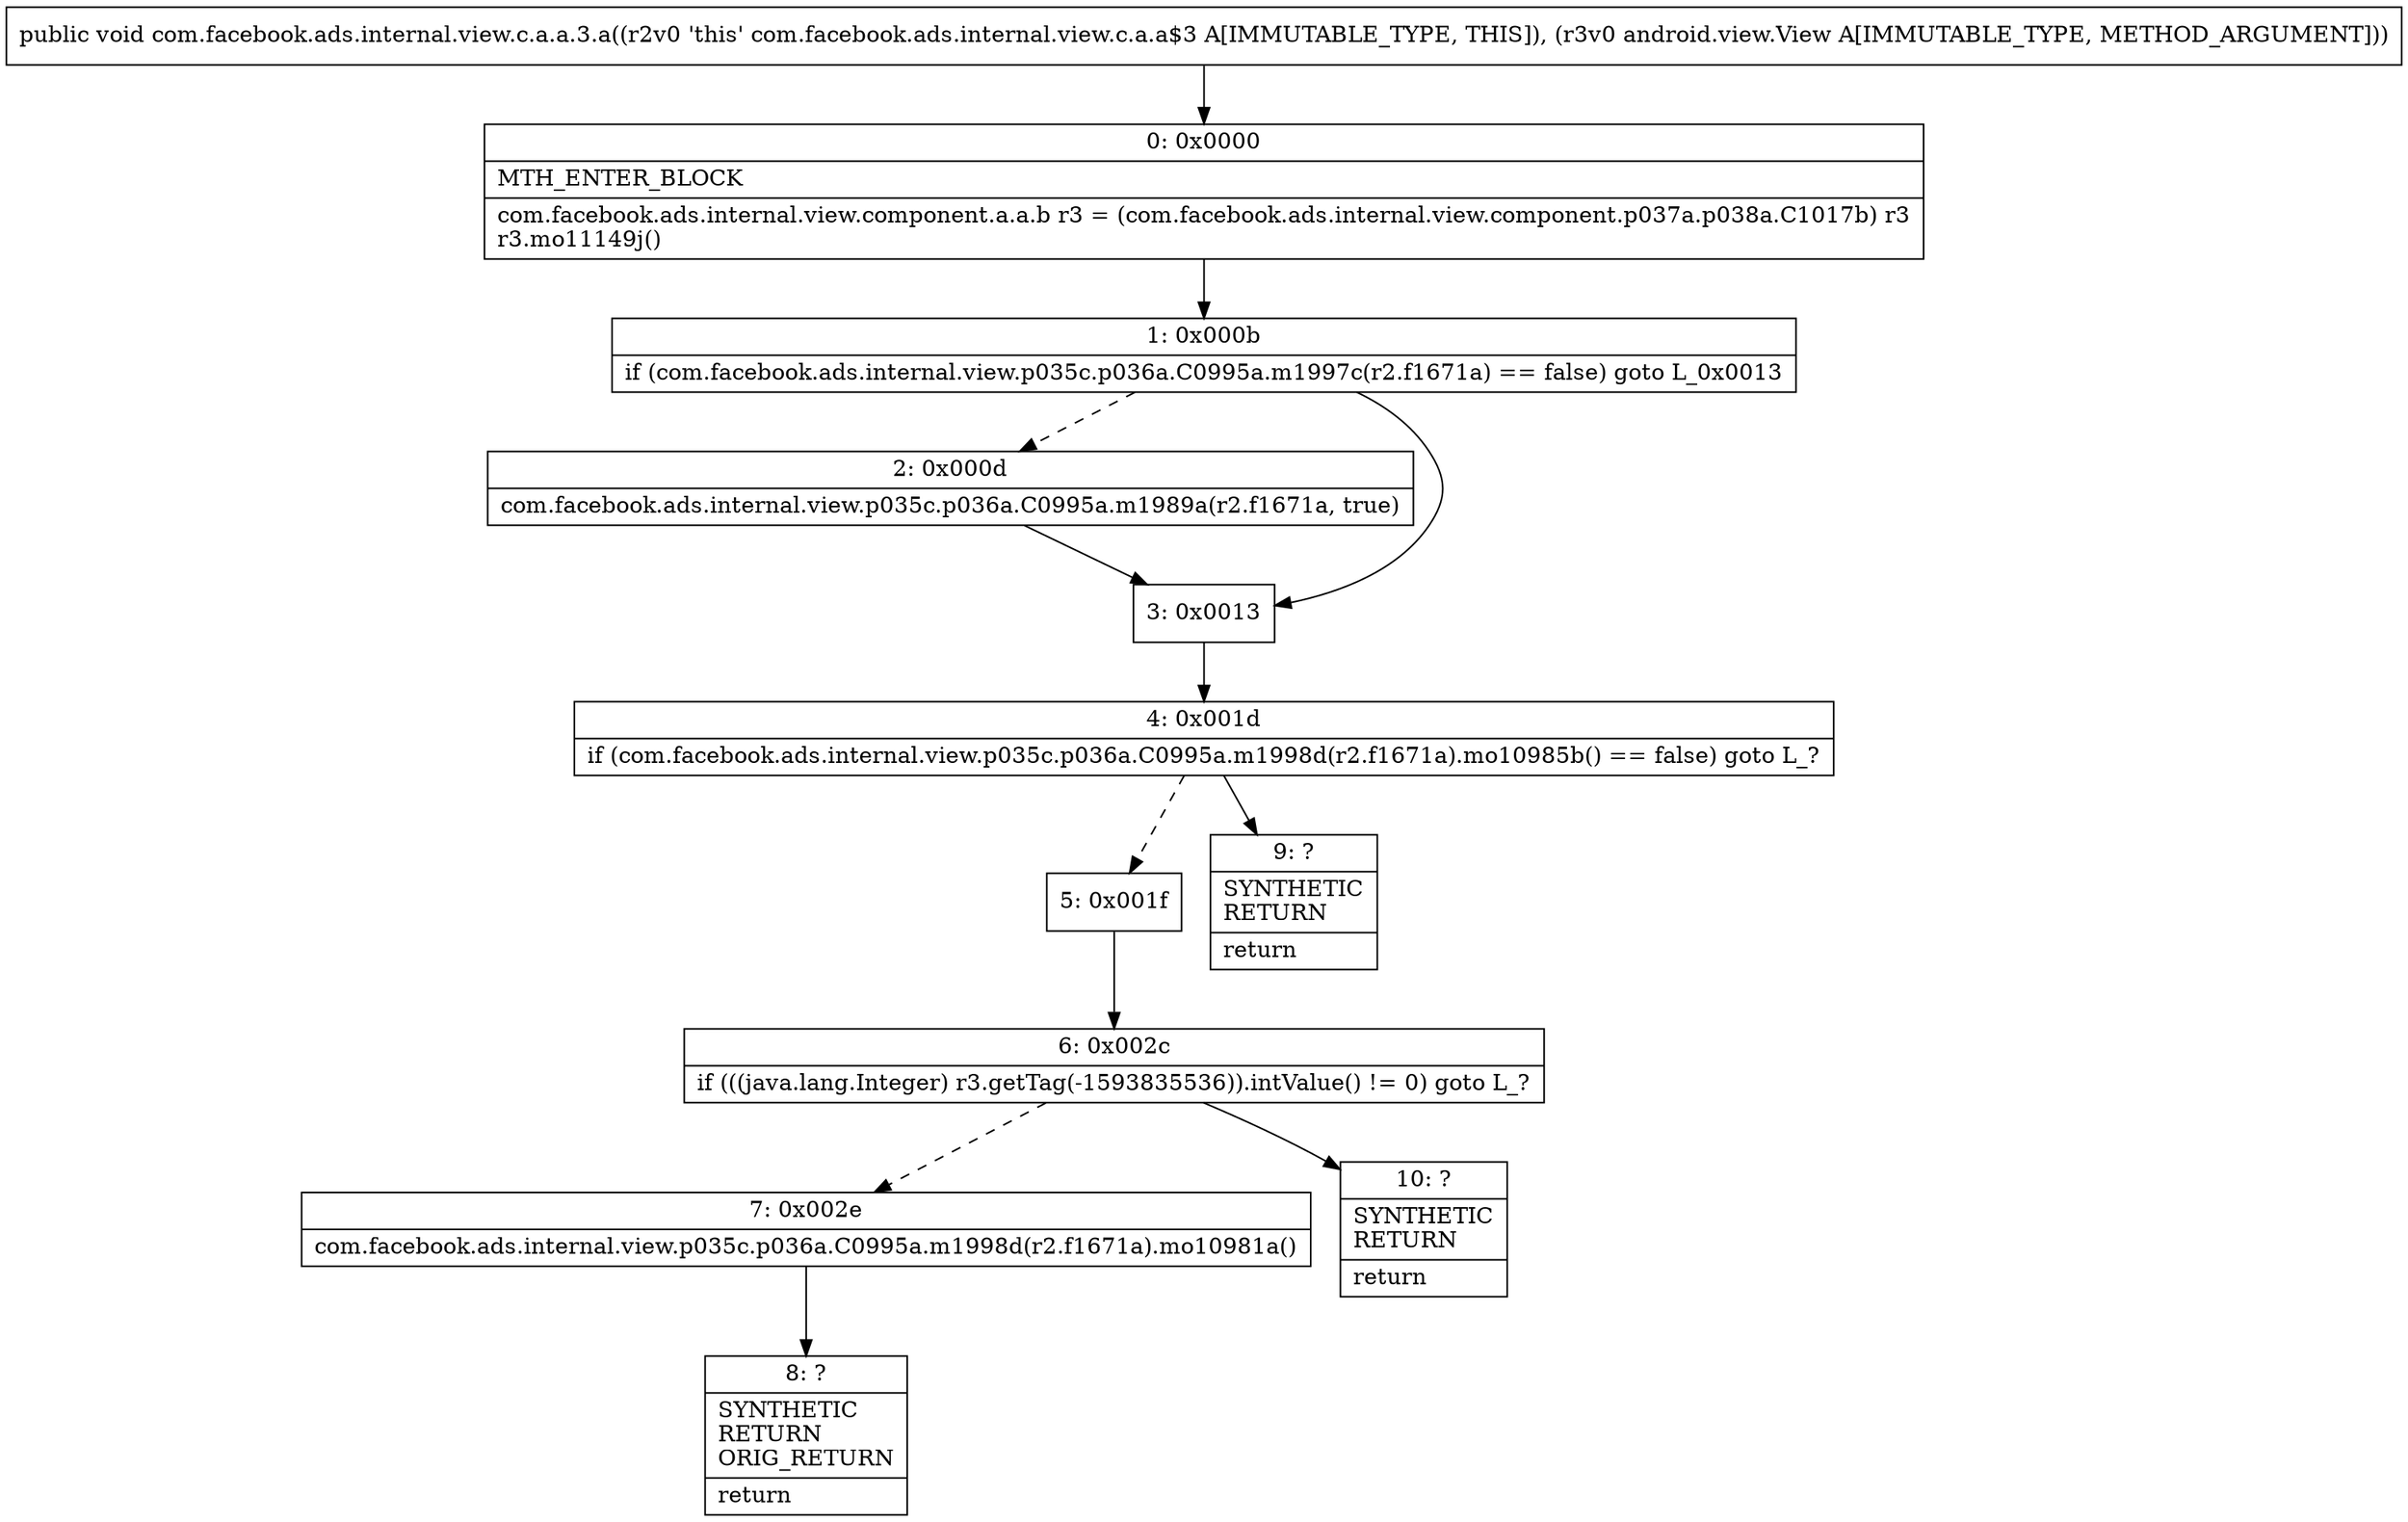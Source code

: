 digraph "CFG forcom.facebook.ads.internal.view.c.a.a.3.a(Landroid\/view\/View;)V" {
Node_0 [shape=record,label="{0\:\ 0x0000|MTH_ENTER_BLOCK\l|com.facebook.ads.internal.view.component.a.a.b r3 = (com.facebook.ads.internal.view.component.p037a.p038a.C1017b) r3\lr3.mo11149j()\l}"];
Node_1 [shape=record,label="{1\:\ 0x000b|if (com.facebook.ads.internal.view.p035c.p036a.C0995a.m1997c(r2.f1671a) == false) goto L_0x0013\l}"];
Node_2 [shape=record,label="{2\:\ 0x000d|com.facebook.ads.internal.view.p035c.p036a.C0995a.m1989a(r2.f1671a, true)\l}"];
Node_3 [shape=record,label="{3\:\ 0x0013}"];
Node_4 [shape=record,label="{4\:\ 0x001d|if (com.facebook.ads.internal.view.p035c.p036a.C0995a.m1998d(r2.f1671a).mo10985b() == false) goto L_?\l}"];
Node_5 [shape=record,label="{5\:\ 0x001f}"];
Node_6 [shape=record,label="{6\:\ 0x002c|if (((java.lang.Integer) r3.getTag(\-1593835536)).intValue() != 0) goto L_?\l}"];
Node_7 [shape=record,label="{7\:\ 0x002e|com.facebook.ads.internal.view.p035c.p036a.C0995a.m1998d(r2.f1671a).mo10981a()\l}"];
Node_8 [shape=record,label="{8\:\ ?|SYNTHETIC\lRETURN\lORIG_RETURN\l|return\l}"];
Node_9 [shape=record,label="{9\:\ ?|SYNTHETIC\lRETURN\l|return\l}"];
Node_10 [shape=record,label="{10\:\ ?|SYNTHETIC\lRETURN\l|return\l}"];
MethodNode[shape=record,label="{public void com.facebook.ads.internal.view.c.a.a.3.a((r2v0 'this' com.facebook.ads.internal.view.c.a.a$3 A[IMMUTABLE_TYPE, THIS]), (r3v0 android.view.View A[IMMUTABLE_TYPE, METHOD_ARGUMENT])) }"];
MethodNode -> Node_0;
Node_0 -> Node_1;
Node_1 -> Node_2[style=dashed];
Node_1 -> Node_3;
Node_2 -> Node_3;
Node_3 -> Node_4;
Node_4 -> Node_5[style=dashed];
Node_4 -> Node_9;
Node_5 -> Node_6;
Node_6 -> Node_7[style=dashed];
Node_6 -> Node_10;
Node_7 -> Node_8;
}

